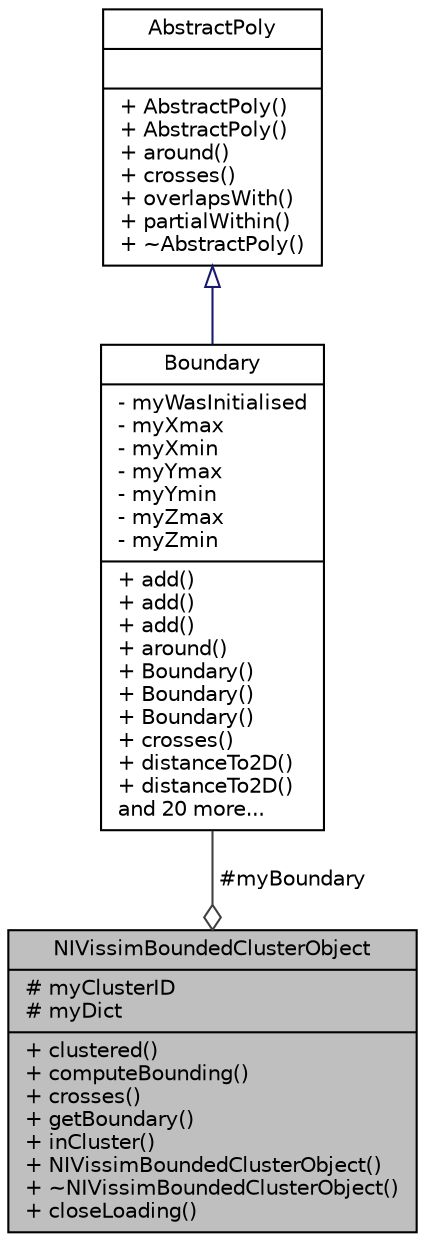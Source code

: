 digraph "NIVissimBoundedClusterObject"
{
  edge [fontname="Helvetica",fontsize="10",labelfontname="Helvetica",labelfontsize="10"];
  node [fontname="Helvetica",fontsize="10",shape=record];
  Node3 [label="{NIVissimBoundedClusterObject\n|# myClusterID\l# myDict\l|+ clustered()\l+ computeBounding()\l+ crosses()\l+ getBoundary()\l+ inCluster()\l+ NIVissimBoundedClusterObject()\l+ ~NIVissimBoundedClusterObject()\l+ closeLoading()\l}",height=0.2,width=0.4,color="black", fillcolor="grey75", style="filled", fontcolor="black"];
  Node4 -> Node3 [color="grey25",fontsize="10",style="solid",label=" #myBoundary" ,arrowhead="odiamond",fontname="Helvetica"];
  Node4 [label="{Boundary\n|- myWasInitialised\l- myXmax\l- myXmin\l- myYmax\l- myYmin\l- myZmax\l- myZmin\l|+ add()\l+ add()\l+ add()\l+ around()\l+ Boundary()\l+ Boundary()\l+ Boundary()\l+ crosses()\l+ distanceTo2D()\l+ distanceTo2D()\land 20 more...\l}",height=0.2,width=0.4,color="black", fillcolor="white", style="filled",URL="$d5/dda/class_boundary.html",tooltip="A class that stores a 2D geometrical boundary. "];
  Node5 -> Node4 [dir="back",color="midnightblue",fontsize="10",style="solid",arrowtail="onormal",fontname="Helvetica"];
  Node5 [label="{AbstractPoly\n||+ AbstractPoly()\l+ AbstractPoly()\l+ around()\l+ crosses()\l+ overlapsWith()\l+ partialWithin()\l+ ~AbstractPoly()\l}",height=0.2,width=0.4,color="black", fillcolor="white", style="filled",URL="$de/d1a/class_abstract_poly.html"];
}
